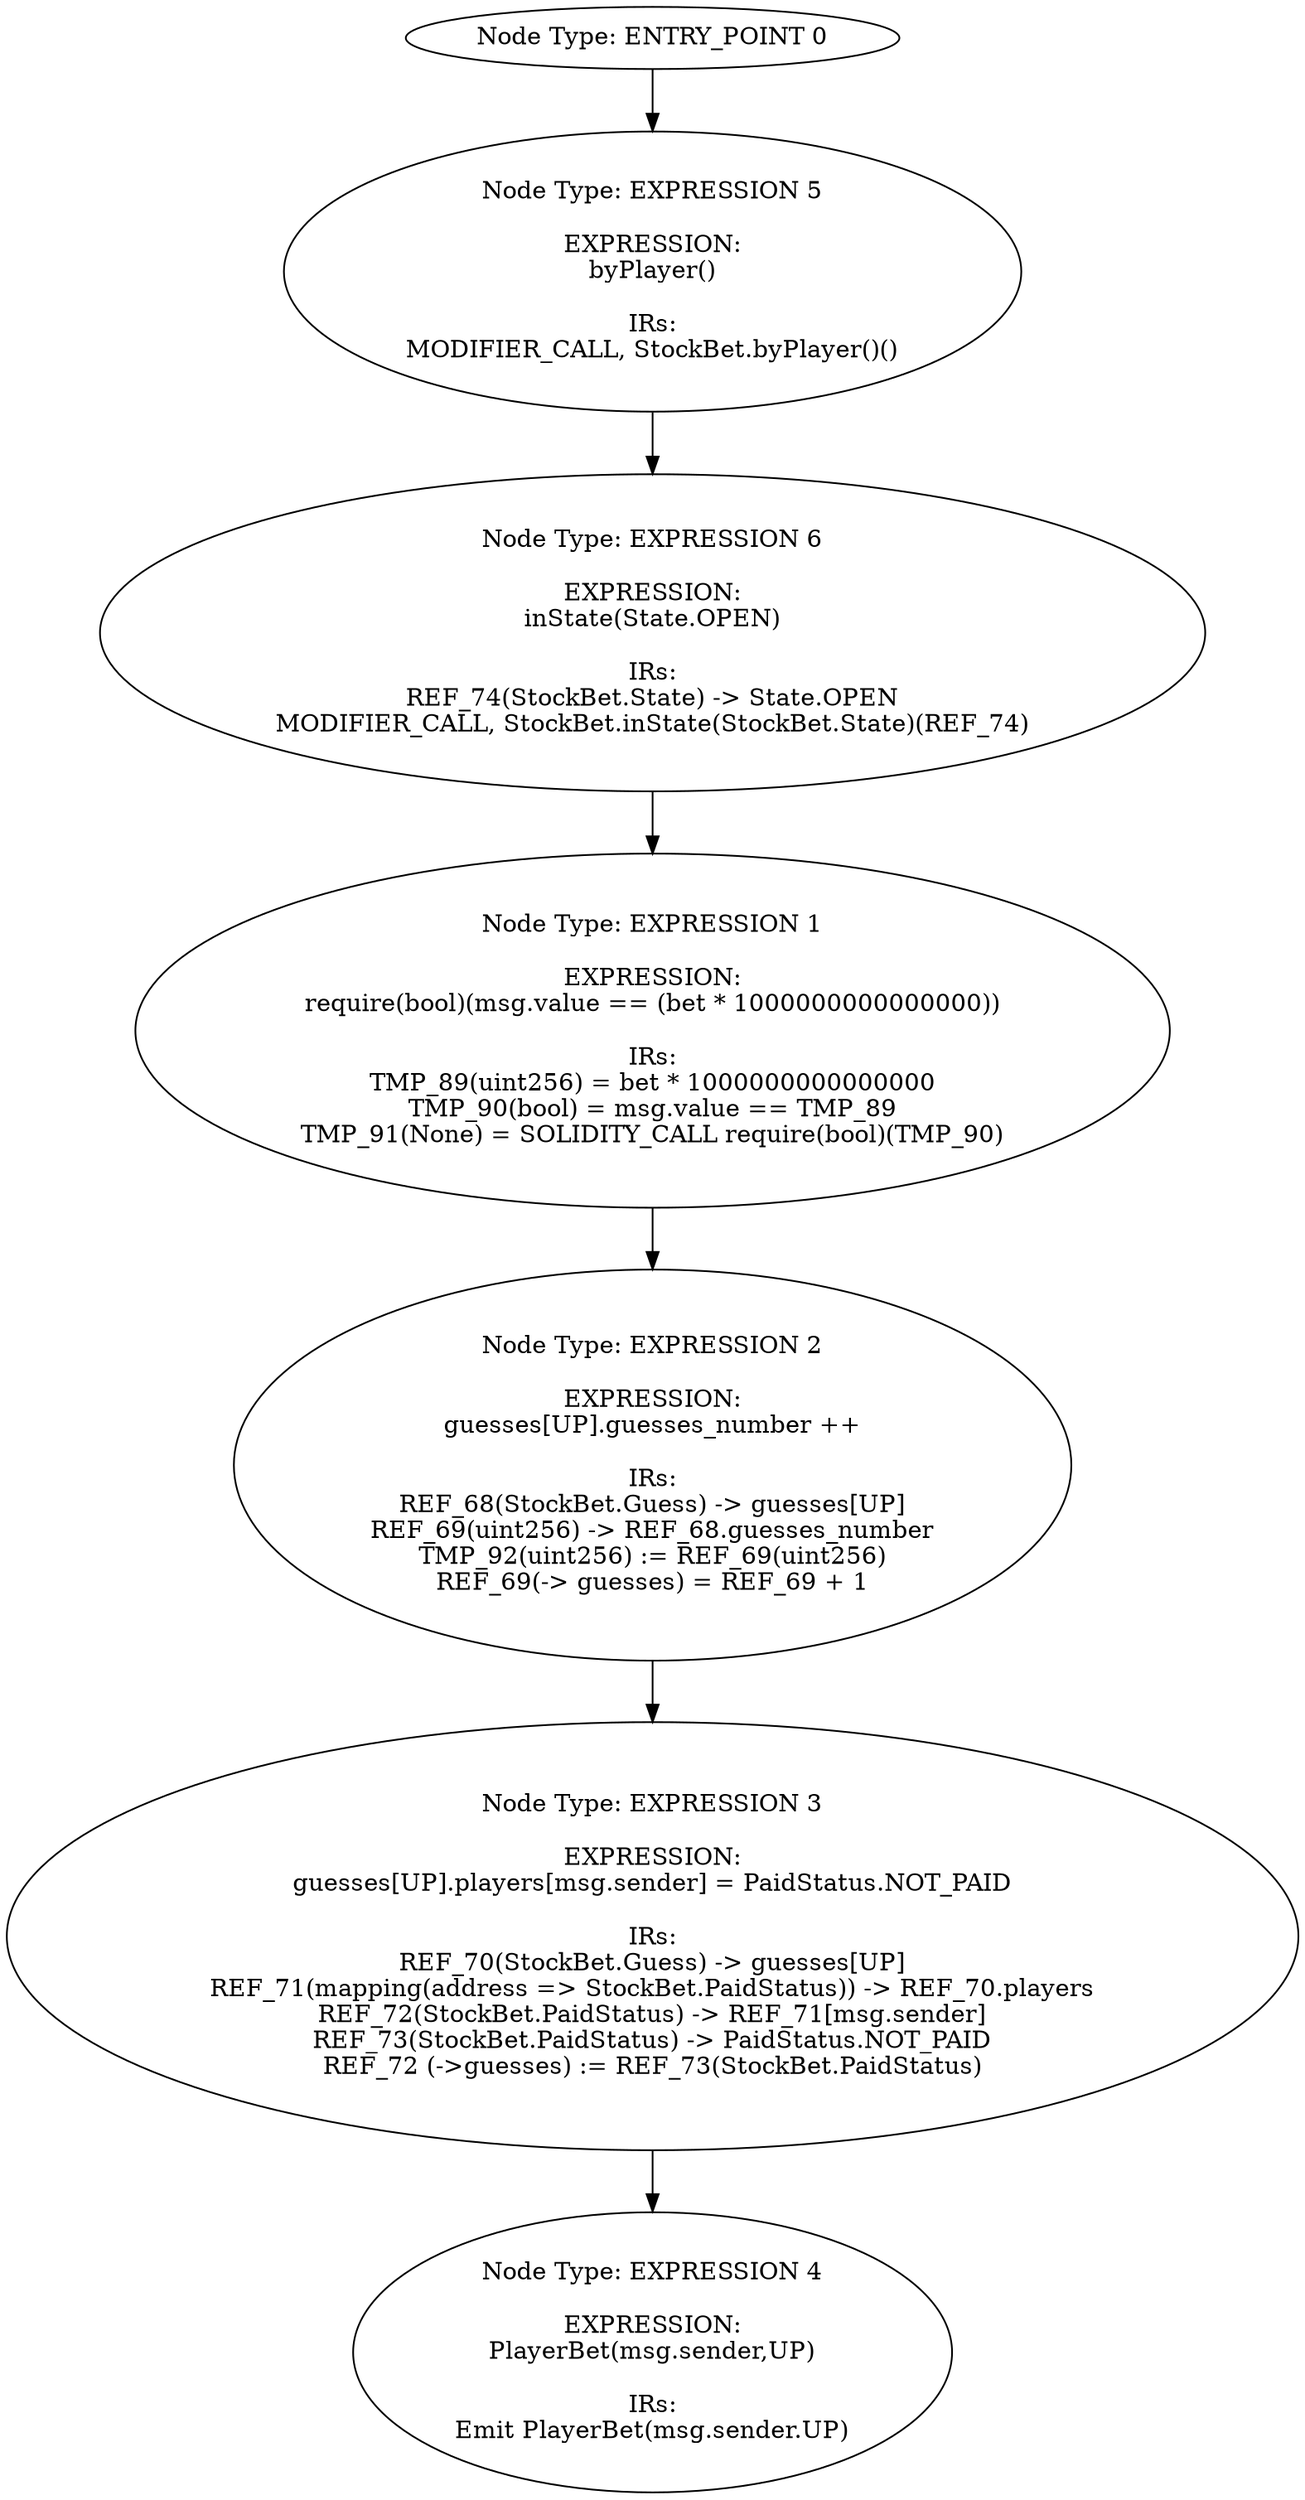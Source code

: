 digraph{
0[label="Node Type: ENTRY_POINT 0
"];
0->5;
1[label="Node Type: EXPRESSION 1

EXPRESSION:
require(bool)(msg.value == (bet * 1000000000000000))

IRs:
TMP_89(uint256) = bet * 1000000000000000
TMP_90(bool) = msg.value == TMP_89
TMP_91(None) = SOLIDITY_CALL require(bool)(TMP_90)"];
1->2;
2[label="Node Type: EXPRESSION 2

EXPRESSION:
guesses[UP].guesses_number ++

IRs:
REF_68(StockBet.Guess) -> guesses[UP]
REF_69(uint256) -> REF_68.guesses_number
TMP_92(uint256) := REF_69(uint256)
REF_69(-> guesses) = REF_69 + 1"];
2->3;
3[label="Node Type: EXPRESSION 3

EXPRESSION:
guesses[UP].players[msg.sender] = PaidStatus.NOT_PAID

IRs:
REF_70(StockBet.Guess) -> guesses[UP]
REF_71(mapping(address => StockBet.PaidStatus)) -> REF_70.players
REF_72(StockBet.PaidStatus) -> REF_71[msg.sender]
REF_73(StockBet.PaidStatus) -> PaidStatus.NOT_PAID
REF_72 (->guesses) := REF_73(StockBet.PaidStatus)"];
3->4;
4[label="Node Type: EXPRESSION 4

EXPRESSION:
PlayerBet(msg.sender,UP)

IRs:
Emit PlayerBet(msg.sender.UP)"];
5[label="Node Type: EXPRESSION 5

EXPRESSION:
byPlayer()

IRs:
MODIFIER_CALL, StockBet.byPlayer()()"];
5->6;
6[label="Node Type: EXPRESSION 6

EXPRESSION:
inState(State.OPEN)

IRs:
REF_74(StockBet.State) -> State.OPEN
MODIFIER_CALL, StockBet.inState(StockBet.State)(REF_74)"];
6->1;
}
